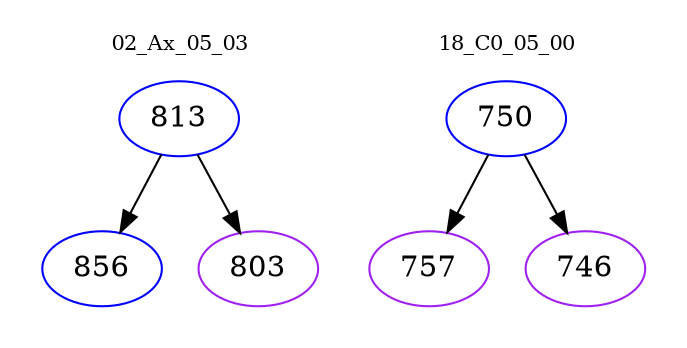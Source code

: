 digraph{
subgraph cluster_0 {
color = white
label = "02_Ax_05_03";
fontsize=10;
T0_813 [label="813", color="blue"]
T0_813 -> T0_856 [color="black"]
T0_856 [label="856", color="blue"]
T0_813 -> T0_803 [color="black"]
T0_803 [label="803", color="purple"]
}
subgraph cluster_1 {
color = white
label = "18_C0_05_00";
fontsize=10;
T1_750 [label="750", color="blue"]
T1_750 -> T1_757 [color="black"]
T1_757 [label="757", color="purple"]
T1_750 -> T1_746 [color="black"]
T1_746 [label="746", color="purple"]
}
}
